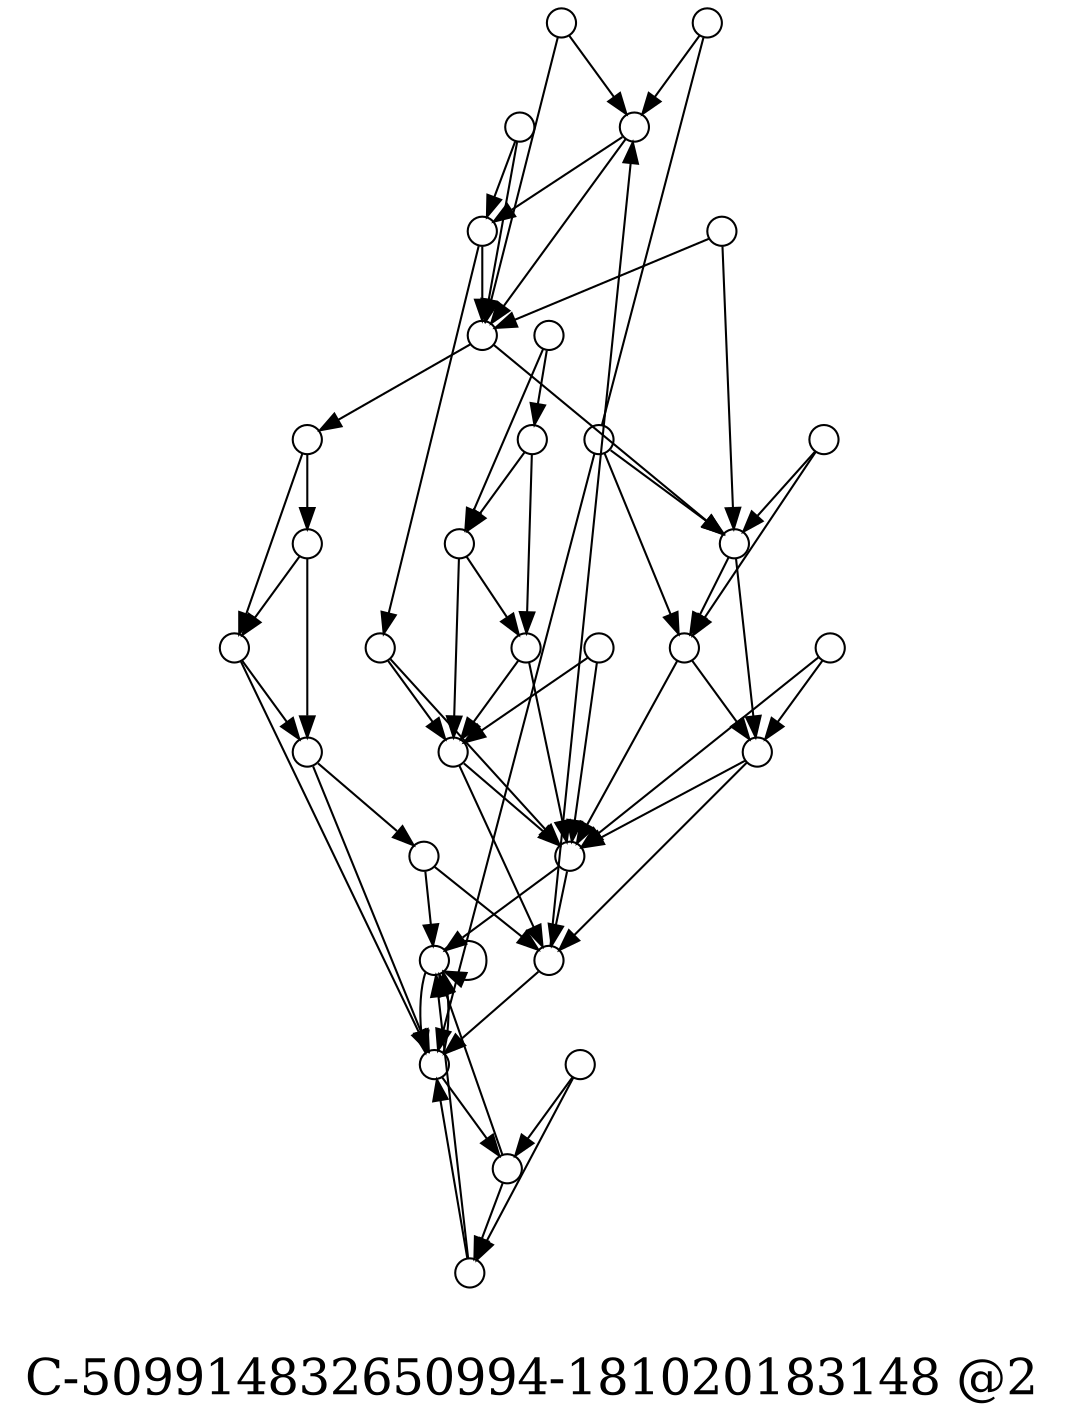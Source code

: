 /*****
C-509914832650994-181020183148 @2
*****/

digraph G {
  graph [splines=false overlap=false]
  node  [shape=ellipse, width=0.2, height=0.2, label=""]
  0 [style=filled, fillcolor="white"];
  1 [style=filled, fillcolor="white"];
  2 [style=filled, fillcolor="white"];
  3 [style=filled, fillcolor="white"];
  4 [style=filled, fillcolor="white"];
  5 [style=filled, fillcolor="white"];
  6 [style=filled, fillcolor="white"];
  7 [style=filled, fillcolor="white"];
  8 [style=filled, fillcolor="white"];
  9 [style=filled, fillcolor="white"];
  10 [style=filled, fillcolor="white"];
  11 [style=filled, fillcolor="white"];
  12 [style=filled, fillcolor="white"];
  13 [style=filled, fillcolor="white"];
  14 [style=filled, fillcolor="white"];
  15 [style=filled, fillcolor="white"];
  16 [style=filled, fillcolor="white"];
  17 [style=filled, fillcolor="white"];
  18 [style=filled, fillcolor="white"];
  19 [style=filled, fillcolor="white"];
  20 [style=filled, fillcolor="white"];
  21 [style=filled, fillcolor="white"];
  22 [style=filled, fillcolor="white"];
  23 [style=filled, fillcolor="white"];
  24 [style=filled, fillcolor="white"];
  25 [style=filled, fillcolor="white"];
  26 [style=filled, fillcolor="white"];
  27 [style=filled, fillcolor="white"];
  28 [style=filled, fillcolor="white"];
  29 [style=filled, fillcolor="white"];
  30 [style=filled, fillcolor="white"];
  31 [style=filled, fillcolor="white"];
  0 -> 6;
  0 -> 7;
  1 -> 18;
  1 -> 27;
  2 -> 7;
  2 -> 28;
  3 -> 26;
  3 -> 12;
  4 -> 1;
  4 -> 18;
  5 -> 15;
  5 -> 2;
  6 -> 22;
  6 -> 19;
  7 -> 10;
  7 -> 20;
  8 -> 19;
  8 -> 6;
  9 -> 20;
  9 -> 29;
  10 -> 7;
  10 -> 10;
  11 -> 6;
  11 -> 7;
  12 -> 11;
  12 -> 10;
  13 -> 22;
  13 -> 19;
  14 -> 18;
  14 -> 1;
  15 -> 2;
  15 -> 7;
  16 -> 25;
  16 -> 23;
  17 -> 27;
  17 -> 12;
  18 -> 27;
  18 -> 12;
  19 -> 31;
  19 -> 1;
  20 -> 29;
  20 -> 10;
  21 -> 26;
  21 -> 12;
  22 -> 19;
  22 -> 21;
  23 -> 3;
  23 -> 26;
  24 -> 19;
  24 -> 1;
  25 -> 23;
  25 -> 3;
  26 -> 12;
  26 -> 11;
  27 -> 12;
  27 -> 11;
  28 -> 11;
  28 -> 10;
  29 -> 10;
  29 -> 7;
  30 -> 26;
  30 -> 12;
  31 -> 5;
  31 -> 15;
  label = "\nC-509914832650994-181020183148 @2\n";  fontsize=24;
}
